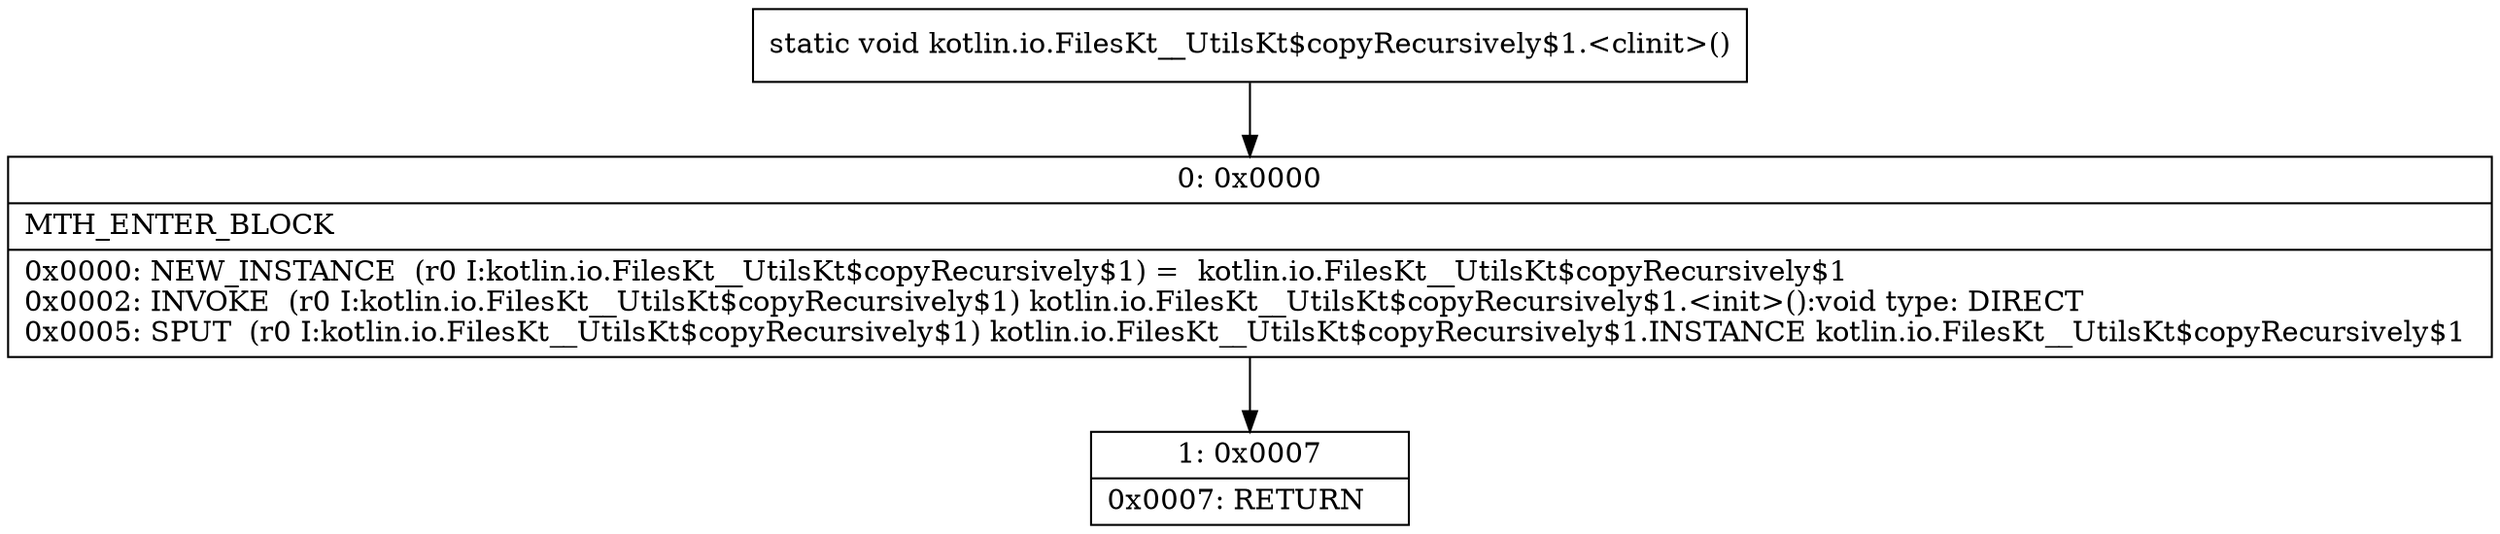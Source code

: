 digraph "CFG forkotlin.io.FilesKt__UtilsKt$copyRecursively$1.\<clinit\>()V" {
Node_0 [shape=record,label="{0\:\ 0x0000|MTH_ENTER_BLOCK\l|0x0000: NEW_INSTANCE  (r0 I:kotlin.io.FilesKt__UtilsKt$copyRecursively$1) =  kotlin.io.FilesKt__UtilsKt$copyRecursively$1 \l0x0002: INVOKE  (r0 I:kotlin.io.FilesKt__UtilsKt$copyRecursively$1) kotlin.io.FilesKt__UtilsKt$copyRecursively$1.\<init\>():void type: DIRECT \l0x0005: SPUT  (r0 I:kotlin.io.FilesKt__UtilsKt$copyRecursively$1) kotlin.io.FilesKt__UtilsKt$copyRecursively$1.INSTANCE kotlin.io.FilesKt__UtilsKt$copyRecursively$1 \l}"];
Node_1 [shape=record,label="{1\:\ 0x0007|0x0007: RETURN   \l}"];
MethodNode[shape=record,label="{static void kotlin.io.FilesKt__UtilsKt$copyRecursively$1.\<clinit\>() }"];
MethodNode -> Node_0;
Node_0 -> Node_1;
}

